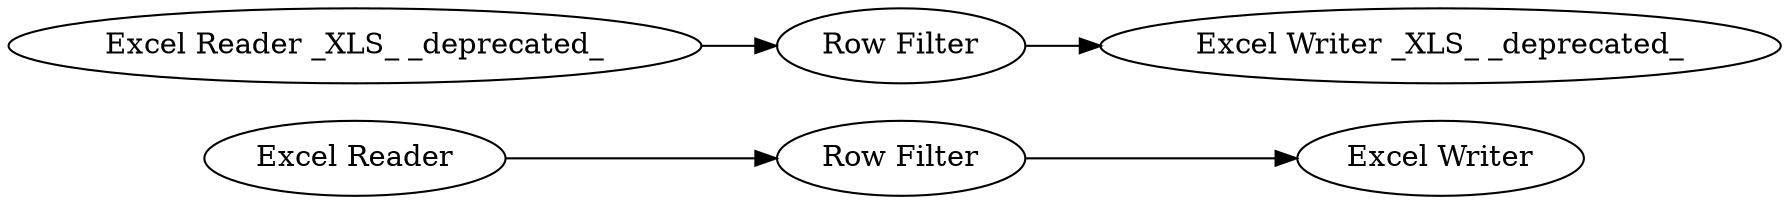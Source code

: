 digraph {
	"-1483637339113968136_86" [label="Excel Writer"]
	"-1483637339113968136_3" [label="Excel Reader _XLS_ _deprecated_"]
	"-1483637339113968136_87" [label="Row Filter"]
	"-1483637339113968136_84" [label="Excel Writer _XLS_ _deprecated_"]
	"-1483637339113968136_77" [label="Excel Reader"]
	"-1483637339113968136_31" [label="Row Filter"]
	"-1483637339113968136_3" -> "-1483637339113968136_87"
	"-1483637339113968136_87" -> "-1483637339113968136_84"
	"-1483637339113968136_77" -> "-1483637339113968136_31"
	"-1483637339113968136_31" -> "-1483637339113968136_86"
	rankdir=LR
}
